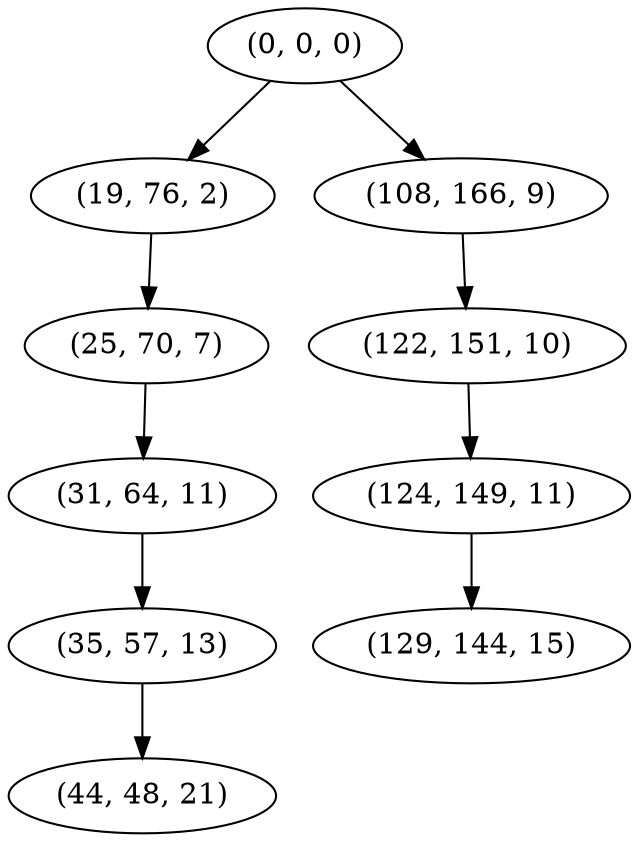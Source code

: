 digraph tree {
    "(0, 0, 0)";
    "(19, 76, 2)";
    "(25, 70, 7)";
    "(31, 64, 11)";
    "(35, 57, 13)";
    "(44, 48, 21)";
    "(108, 166, 9)";
    "(122, 151, 10)";
    "(124, 149, 11)";
    "(129, 144, 15)";
    "(0, 0, 0)" -> "(19, 76, 2)";
    "(0, 0, 0)" -> "(108, 166, 9)";
    "(19, 76, 2)" -> "(25, 70, 7)";
    "(25, 70, 7)" -> "(31, 64, 11)";
    "(31, 64, 11)" -> "(35, 57, 13)";
    "(35, 57, 13)" -> "(44, 48, 21)";
    "(108, 166, 9)" -> "(122, 151, 10)";
    "(122, 151, 10)" -> "(124, 149, 11)";
    "(124, 149, 11)" -> "(129, 144, 15)";
}
